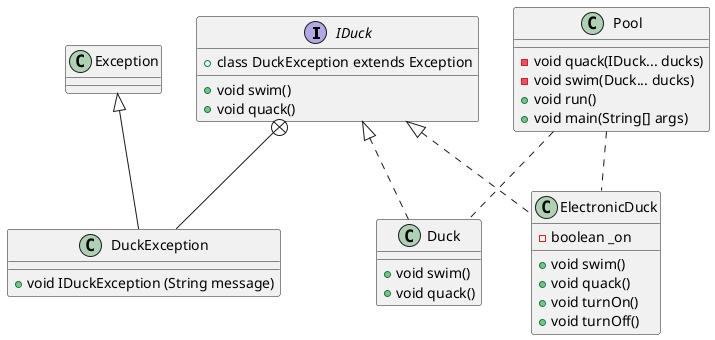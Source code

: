 @startuml

interface IDuck 
{
    + class DuckException extends Exception 
    + void swim()
    + void quack()

}

class DuckException extends Exception{
    + void IDuckException (String message)
}

class ElectronicDuck implements IDuck
{ 
    - boolean _on
    + void swim()
    + void quack()
    + void turnOn()
    + void turnOff()
}

class Duck implements IDuck
{ 
    + void swim()
    + void quack()
}

class Pool
{ 
    - void quack(IDuck... ducks)
    - void swim(Duck... ducks)
    + void run()
    + void main(String[] args)
}
  
IDuck +-- DuckException
Pool -. Duck
Pool -. ElectronicDuck

@enduml
